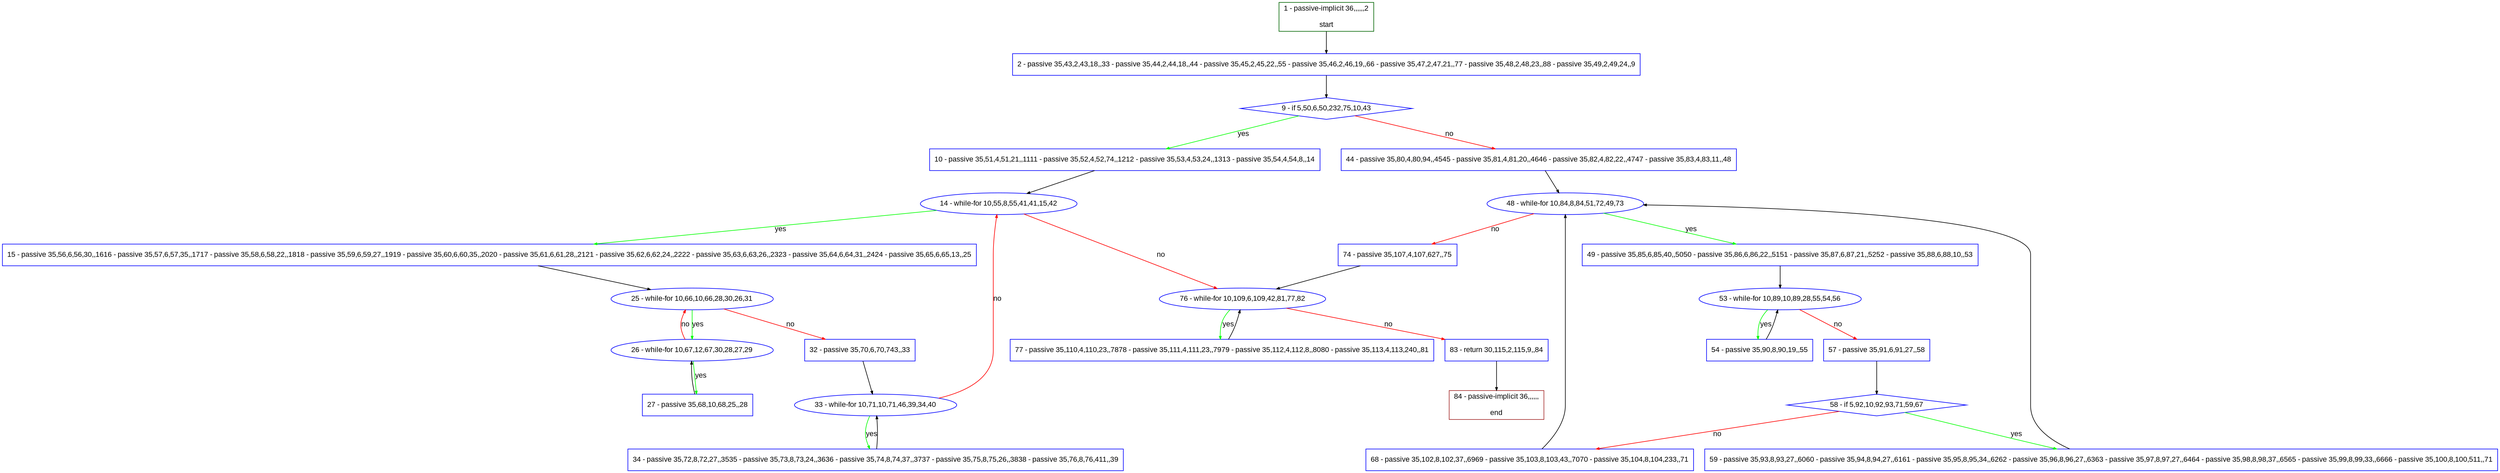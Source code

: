 digraph "" {
  graph [pack="true", label="", fontsize="12", packmode="clust", fontname="Arial", fillcolor="#FFFFCC", bgcolor="white", style="rounded,filled", compound="true"];
  node [node_initialized="no", label="", color="grey", fontsize="12", fillcolor="white", fontname="Arial", style="filled", shape="rectangle", compound="true", fixedsize="false"];
  edge [fontcolor="black", arrowhead="normal", arrowtail="none", arrowsize="0.5", ltail="", label="", color="black", fontsize="12", lhead="", fontname="Arial", dir="forward", compound="true"];
  __N1 [label="2 - passive 35,43,2,43,18,,33 - passive 35,44,2,44,18,,44 - passive 35,45,2,45,22,,55 - passive 35,46,2,46,19,,66 - passive 35,47,2,47,21,,77 - passive 35,48,2,48,23,,88 - passive 35,49,2,49,24,,9", color="#0000ff", fillcolor="#ffffff", style="filled", shape="box"];
  __N2 [label="1 - passive-implicit 36,,,,,,2\n\nstart", color="#006400", fillcolor="#ffffff", style="filled", shape="box"];
  __N3 [label="9 - if 5,50,6,50,232,75,10,43", color="#0000ff", fillcolor="#ffffff", style="filled", shape="diamond"];
  __N4 [label="10 - passive 35,51,4,51,21,,1111 - passive 35,52,4,52,74,,1212 - passive 35,53,4,53,24,,1313 - passive 35,54,4,54,8,,14", color="#0000ff", fillcolor="#ffffff", style="filled", shape="box"];
  __N5 [label="44 - passive 35,80,4,80,94,,4545 - passive 35,81,4,81,20,,4646 - passive 35,82,4,82,22,,4747 - passive 35,83,4,83,11,,48", color="#0000ff", fillcolor="#ffffff", style="filled", shape="box"];
  __N6 [label="14 - while-for 10,55,8,55,41,41,15,42", color="#0000ff", fillcolor="#ffffff", style="filled", shape="oval"];
  __N7 [label="15 - passive 35,56,6,56,30,,1616 - passive 35,57,6,57,35,,1717 - passive 35,58,6,58,22,,1818 - passive 35,59,6,59,27,,1919 - passive 35,60,6,60,35,,2020 - passive 35,61,6,61,28,,2121 - passive 35,62,6,62,24,,2222 - passive 35,63,6,63,26,,2323 - passive 35,64,6,64,31,,2424 - passive 35,65,6,65,13,,25", color="#0000ff", fillcolor="#ffffff", style="filled", shape="box"];
  __N8 [label="76 - while-for 10,109,6,109,42,81,77,82", color="#0000ff", fillcolor="#ffffff", style="filled", shape="oval"];
  __N9 [label="25 - while-for 10,66,10,66,28,30,26,31", color="#0000ff", fillcolor="#ffffff", style="filled", shape="oval"];
  __N10 [label="26 - while-for 10,67,12,67,30,28,27,29", color="#0000ff", fillcolor="#ffffff", style="filled", shape="oval"];
  __N11 [label="32 - passive 35,70,6,70,743,,33", color="#0000ff", fillcolor="#ffffff", style="filled", shape="box"];
  __N12 [label="27 - passive 35,68,10,68,25,,28", color="#0000ff", fillcolor="#ffffff", style="filled", shape="box"];
  __N13 [label="33 - while-for 10,71,10,71,46,39,34,40", color="#0000ff", fillcolor="#ffffff", style="filled", shape="oval"];
  __N14 [label="34 - passive 35,72,8,72,27,,3535 - passive 35,73,8,73,24,,3636 - passive 35,74,8,74,37,,3737 - passive 35,75,8,75,26,,3838 - passive 35,76,8,76,411,,39", color="#0000ff", fillcolor="#ffffff", style="filled", shape="box"];
  __N15 [label="48 - while-for 10,84,8,84,51,72,49,73", color="#0000ff", fillcolor="#ffffff", style="filled", shape="oval"];
  __N16 [label="49 - passive 35,85,6,85,40,,5050 - passive 35,86,6,86,22,,5151 - passive 35,87,6,87,21,,5252 - passive 35,88,6,88,10,,53", color="#0000ff", fillcolor="#ffffff", style="filled", shape="box"];
  __N17 [label="74 - passive 35,107,4,107,627,,75", color="#0000ff", fillcolor="#ffffff", style="filled", shape="box"];
  __N18 [label="53 - while-for 10,89,10,89,28,55,54,56", color="#0000ff", fillcolor="#ffffff", style="filled", shape="oval"];
  __N19 [label="54 - passive 35,90,8,90,19,,55", color="#0000ff", fillcolor="#ffffff", style="filled", shape="box"];
  __N20 [label="57 - passive 35,91,6,91,27,,58", color="#0000ff", fillcolor="#ffffff", style="filled", shape="box"];
  __N21 [label="58 - if 5,92,10,92,93,71,59,67", color="#0000ff", fillcolor="#ffffff", style="filled", shape="diamond"];
  __N22 [label="59 - passive 35,93,8,93,27,,6060 - passive 35,94,8,94,27,,6161 - passive 35,95,8,95,34,,6262 - passive 35,96,8,96,27,,6363 - passive 35,97,8,97,27,,6464 - passive 35,98,8,98,37,,6565 - passive 35,99,8,99,33,,6666 - passive 35,100,8,100,511,,71", color="#0000ff", fillcolor="#ffffff", style="filled", shape="box"];
  __N23 [label="68 - passive 35,102,8,102,37,,6969 - passive 35,103,8,103,43,,7070 - passive 35,104,8,104,233,,71", color="#0000ff", fillcolor="#ffffff", style="filled", shape="box"];
  __N24 [label="77 - passive 35,110,4,110,23,,7878 - passive 35,111,4,111,23,,7979 - passive 35,112,4,112,8,,8080 - passive 35,113,4,113,240,,81", color="#0000ff", fillcolor="#ffffff", style="filled", shape="box"];
  __N25 [label="83 - return 30,115,2,115,9,,84", color="#0000ff", fillcolor="#ffffff", style="filled", shape="box"];
  __N26 [label="84 - passive-implicit 36,,,,,,\n\nend", color="#a52a2a", fillcolor="#ffffff", style="filled", shape="box"];
  __N2 -> __N1 [arrowhead="normal", arrowtail="none", color="#000000", label="", dir="forward"];
  __N1 -> __N3 [arrowhead="normal", arrowtail="none", color="#000000", label="", dir="forward"];
  __N3 -> __N4 [arrowhead="normal", arrowtail="none", color="#00ff00", label="yes", dir="forward"];
  __N3 -> __N5 [arrowhead="normal", arrowtail="none", color="#ff0000", label="no", dir="forward"];
  __N4 -> __N6 [arrowhead="normal", arrowtail="none", color="#000000", label="", dir="forward"];
  __N6 -> __N7 [arrowhead="normal", arrowtail="none", color="#00ff00", label="yes", dir="forward"];
  __N6 -> __N8 [arrowhead="normal", arrowtail="none", color="#ff0000", label="no", dir="forward"];
  __N7 -> __N9 [arrowhead="normal", arrowtail="none", color="#000000", label="", dir="forward"];
  __N9 -> __N10 [arrowhead="normal", arrowtail="none", color="#00ff00", label="yes", dir="forward"];
  __N10 -> __N9 [arrowhead="normal", arrowtail="none", color="#ff0000", label="no", dir="forward"];
  __N9 -> __N11 [arrowhead="normal", arrowtail="none", color="#ff0000", label="no", dir="forward"];
  __N10 -> __N12 [arrowhead="normal", arrowtail="none", color="#00ff00", label="yes", dir="forward"];
  __N12 -> __N10 [arrowhead="normal", arrowtail="none", color="#000000", label="", dir="forward"];
  __N11 -> __N13 [arrowhead="normal", arrowtail="none", color="#000000", label="", dir="forward"];
  __N13 -> __N6 [arrowhead="normal", arrowtail="none", color="#ff0000", label="no", dir="forward"];
  __N13 -> __N14 [arrowhead="normal", arrowtail="none", color="#00ff00", label="yes", dir="forward"];
  __N14 -> __N13 [arrowhead="normal", arrowtail="none", color="#000000", label="", dir="forward"];
  __N5 -> __N15 [arrowhead="normal", arrowtail="none", color="#000000", label="", dir="forward"];
  __N15 -> __N16 [arrowhead="normal", arrowtail="none", color="#00ff00", label="yes", dir="forward"];
  __N15 -> __N17 [arrowhead="normal", arrowtail="none", color="#ff0000", label="no", dir="forward"];
  __N16 -> __N18 [arrowhead="normal", arrowtail="none", color="#000000", label="", dir="forward"];
  __N18 -> __N19 [arrowhead="normal", arrowtail="none", color="#00ff00", label="yes", dir="forward"];
  __N19 -> __N18 [arrowhead="normal", arrowtail="none", color="#000000", label="", dir="forward"];
  __N18 -> __N20 [arrowhead="normal", arrowtail="none", color="#ff0000", label="no", dir="forward"];
  __N20 -> __N21 [arrowhead="normal", arrowtail="none", color="#000000", label="", dir="forward"];
  __N21 -> __N22 [arrowhead="normal", arrowtail="none", color="#00ff00", label="yes", dir="forward"];
  __N21 -> __N23 [arrowhead="normal", arrowtail="none", color="#ff0000", label="no", dir="forward"];
  __N22 -> __N15 [arrowhead="normal", arrowtail="none", color="#000000", label="", dir="forward"];
  __N23 -> __N15 [arrowhead="normal", arrowtail="none", color="#000000", label="", dir="forward"];
  __N17 -> __N8 [arrowhead="normal", arrowtail="none", color="#000000", label="", dir="forward"];
  __N8 -> __N24 [arrowhead="normal", arrowtail="none", color="#00ff00", label="yes", dir="forward"];
  __N24 -> __N8 [arrowhead="normal", arrowtail="none", color="#000000", label="", dir="forward"];
  __N8 -> __N25 [arrowhead="normal", arrowtail="none", color="#ff0000", label="no", dir="forward"];
  __N25 -> __N26 [arrowhead="normal", arrowtail="none", color="#000000", label="", dir="forward"];
}
